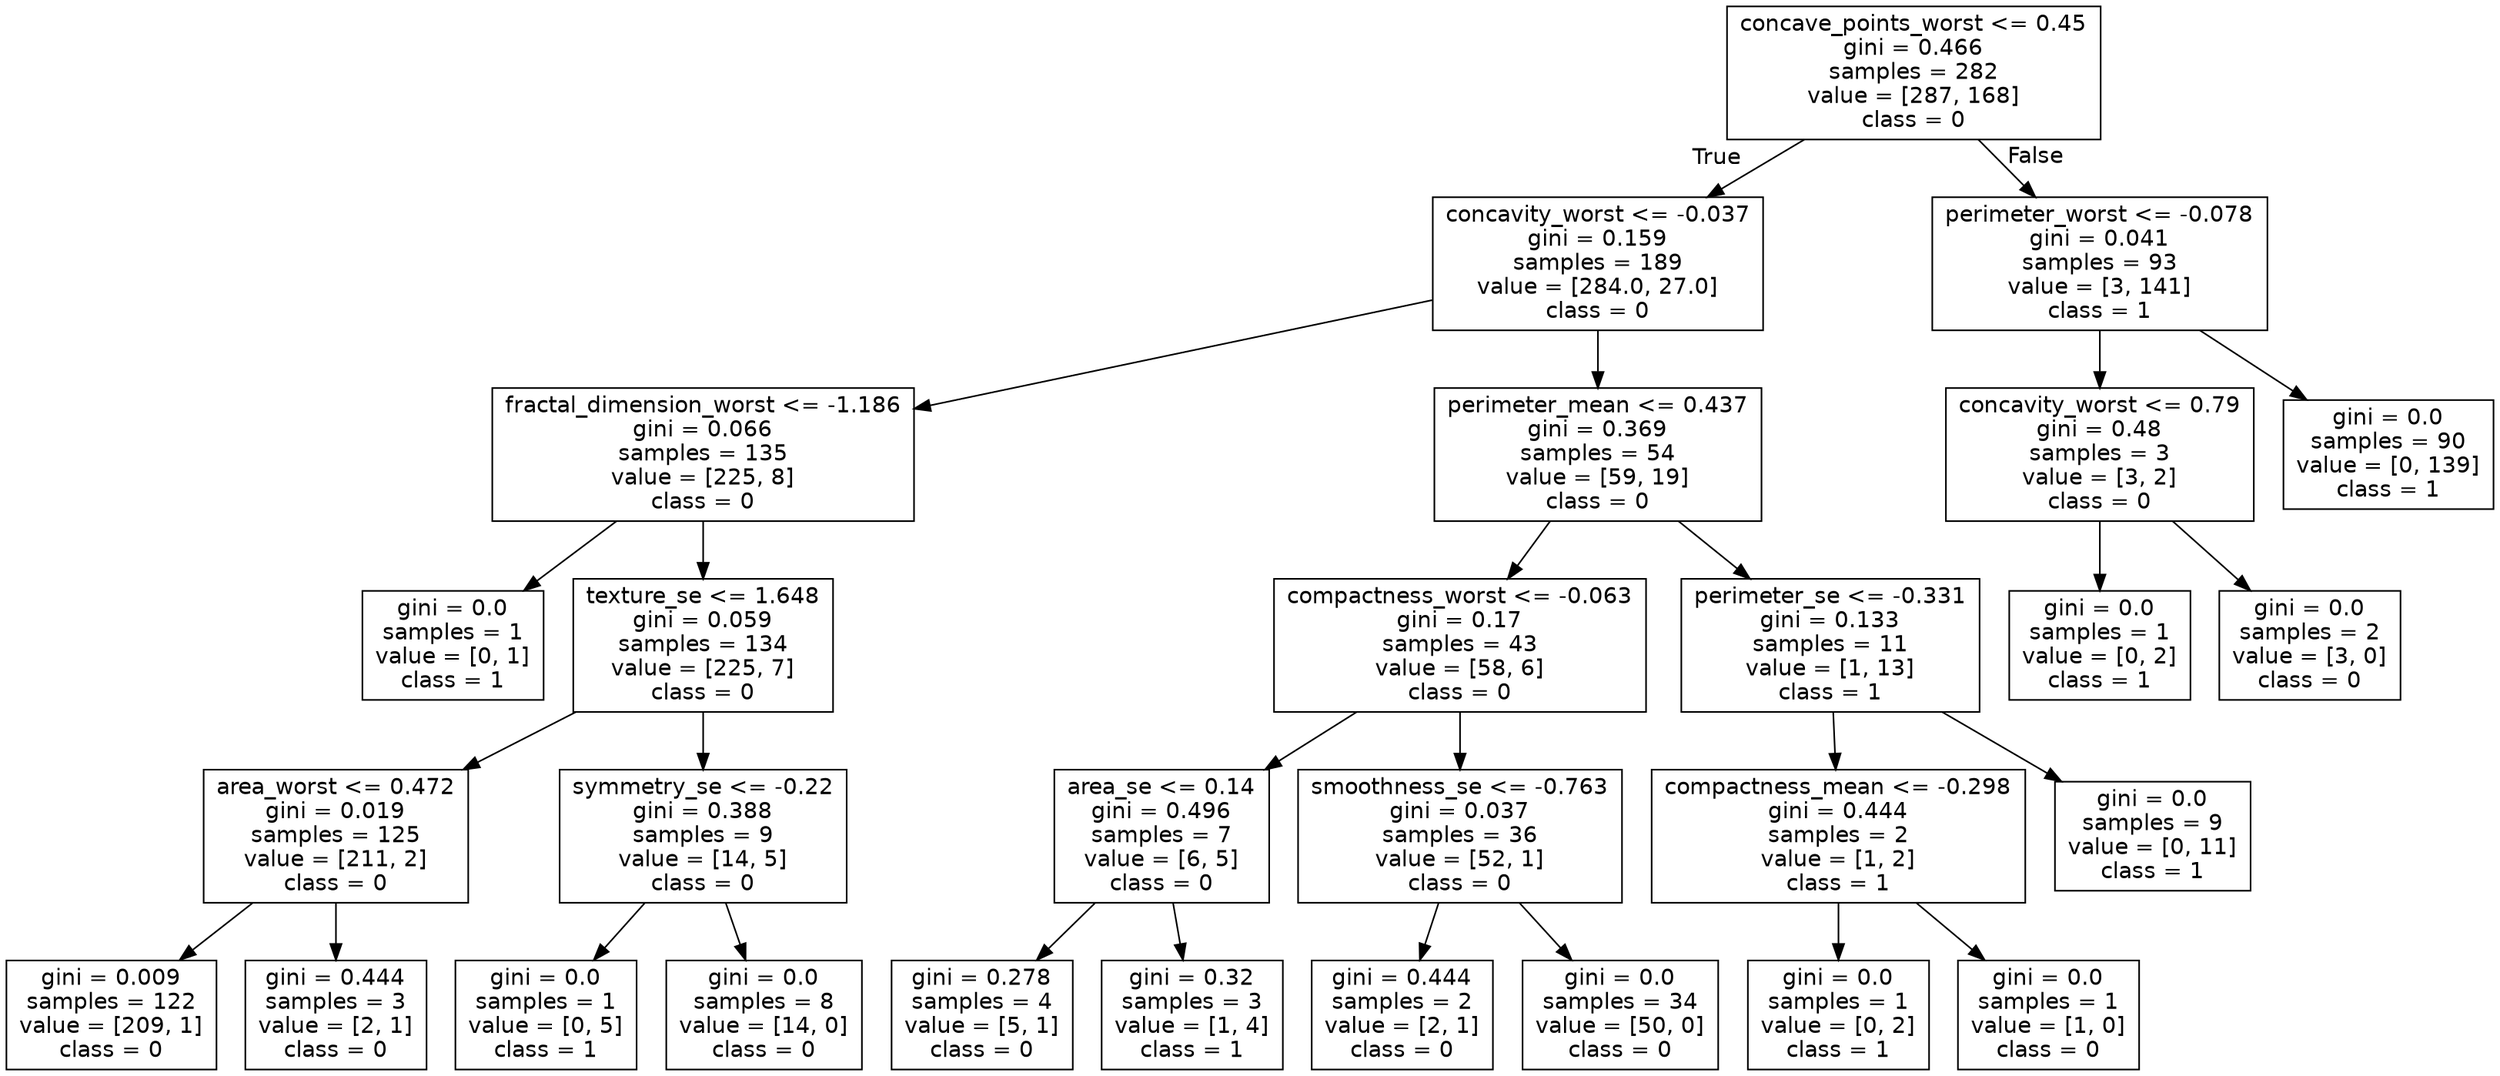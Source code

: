 digraph Tree {
node [shape=box, fontname="helvetica"] ;
edge [fontname="helvetica"] ;
0 [label="concave_points_worst <= 0.45\ngini = 0.466\nsamples = 282\nvalue = [287, 168]\nclass = 0"] ;
1 [label="concavity_worst <= -0.037\ngini = 0.159\nsamples = 189\nvalue = [284.0, 27.0]\nclass = 0"] ;
0 -> 1 [labeldistance=2.5, labelangle=45, headlabel="True"] ;
2 [label="fractal_dimension_worst <= -1.186\ngini = 0.066\nsamples = 135\nvalue = [225, 8]\nclass = 0"] ;
1 -> 2 ;
3 [label="gini = 0.0\nsamples = 1\nvalue = [0, 1]\nclass = 1"] ;
2 -> 3 ;
4 [label="texture_se <= 1.648\ngini = 0.059\nsamples = 134\nvalue = [225, 7]\nclass = 0"] ;
2 -> 4 ;
5 [label="area_worst <= 0.472\ngini = 0.019\nsamples = 125\nvalue = [211, 2]\nclass = 0"] ;
4 -> 5 ;
6 [label="gini = 0.009\nsamples = 122\nvalue = [209, 1]\nclass = 0"] ;
5 -> 6 ;
7 [label="gini = 0.444\nsamples = 3\nvalue = [2, 1]\nclass = 0"] ;
5 -> 7 ;
8 [label="symmetry_se <= -0.22\ngini = 0.388\nsamples = 9\nvalue = [14, 5]\nclass = 0"] ;
4 -> 8 ;
9 [label="gini = 0.0\nsamples = 1\nvalue = [0, 5]\nclass = 1"] ;
8 -> 9 ;
10 [label="gini = 0.0\nsamples = 8\nvalue = [14, 0]\nclass = 0"] ;
8 -> 10 ;
11 [label="perimeter_mean <= 0.437\ngini = 0.369\nsamples = 54\nvalue = [59, 19]\nclass = 0"] ;
1 -> 11 ;
12 [label="compactness_worst <= -0.063\ngini = 0.17\nsamples = 43\nvalue = [58, 6]\nclass = 0"] ;
11 -> 12 ;
13 [label="area_se <= 0.14\ngini = 0.496\nsamples = 7\nvalue = [6, 5]\nclass = 0"] ;
12 -> 13 ;
14 [label="gini = 0.278\nsamples = 4\nvalue = [5, 1]\nclass = 0"] ;
13 -> 14 ;
15 [label="gini = 0.32\nsamples = 3\nvalue = [1, 4]\nclass = 1"] ;
13 -> 15 ;
16 [label="smoothness_se <= -0.763\ngini = 0.037\nsamples = 36\nvalue = [52, 1]\nclass = 0"] ;
12 -> 16 ;
17 [label="gini = 0.444\nsamples = 2\nvalue = [2, 1]\nclass = 0"] ;
16 -> 17 ;
18 [label="gini = 0.0\nsamples = 34\nvalue = [50, 0]\nclass = 0"] ;
16 -> 18 ;
19 [label="perimeter_se <= -0.331\ngini = 0.133\nsamples = 11\nvalue = [1, 13]\nclass = 1"] ;
11 -> 19 ;
20 [label="compactness_mean <= -0.298\ngini = 0.444\nsamples = 2\nvalue = [1, 2]\nclass = 1"] ;
19 -> 20 ;
21 [label="gini = 0.0\nsamples = 1\nvalue = [0, 2]\nclass = 1"] ;
20 -> 21 ;
22 [label="gini = 0.0\nsamples = 1\nvalue = [1, 0]\nclass = 0"] ;
20 -> 22 ;
23 [label="gini = 0.0\nsamples = 9\nvalue = [0, 11]\nclass = 1"] ;
19 -> 23 ;
24 [label="perimeter_worst <= -0.078\ngini = 0.041\nsamples = 93\nvalue = [3, 141]\nclass = 1"] ;
0 -> 24 [labeldistance=2.5, labelangle=-45, headlabel="False"] ;
25 [label="concavity_worst <= 0.79\ngini = 0.48\nsamples = 3\nvalue = [3, 2]\nclass = 0"] ;
24 -> 25 ;
26 [label="gini = 0.0\nsamples = 1\nvalue = [0, 2]\nclass = 1"] ;
25 -> 26 ;
27 [label="gini = 0.0\nsamples = 2\nvalue = [3, 0]\nclass = 0"] ;
25 -> 27 ;
28 [label="gini = 0.0\nsamples = 90\nvalue = [0, 139]\nclass = 1"] ;
24 -> 28 ;
}